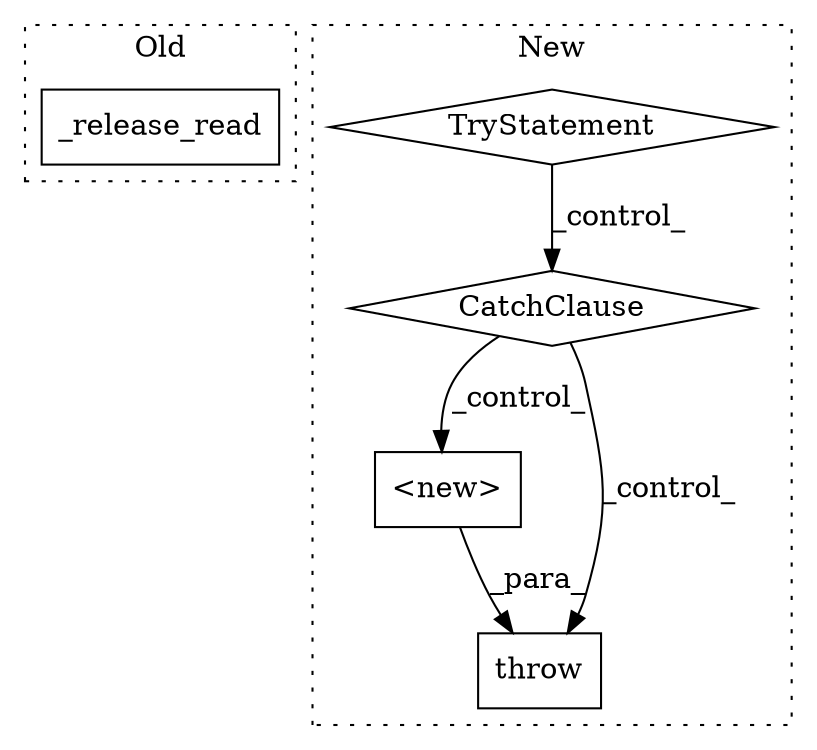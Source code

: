 digraph G {
subgraph cluster0 {
1 [label="_release_read" a="32" s="29944" l="15" shape="box"];
label = "Old";
style="dotted";
}
subgraph cluster1 {
2 [label="<new>" a="14" s="29913" l="17" shape="box"];
3 [label="throw" a="53" s="29907" l="6" shape="box"];
4 [label="TryStatement" a="54" s="29801" l="4" shape="diamond"];
5 [label="CatchClause" a="12" s="29875,29897" l="11,2" shape="diamond"];
label = "New";
style="dotted";
}
2 -> 3 [label="_para_"];
4 -> 5 [label="_control_"];
5 -> 2 [label="_control_"];
5 -> 3 [label="_control_"];
}
